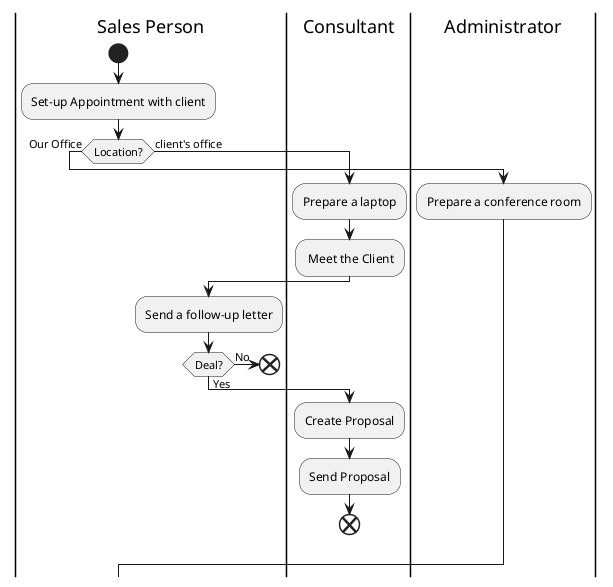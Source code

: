    @startuml ActivityDiagram
   skinparam linetype polyline
   skinparam linetype ortho
   |Sales Person|
   start
   :Set-up Appointment with client;
   if (Location?) then (Our Office)
   |Consultant|
   |Administrator|
   :Prepare a conference room;
   |Sales Person|
   else (client's office)
   |Consultant|
   :Prepare a laptop;
   : Meet the Client;
   |Sales Person|
   :Send a follow-up letter;
   if (Deal?) then (Yes)
   |Consultant|
   :Create Proposal;
   :Send Proposal;
   end
   |Sales Person|
   else(No)
   end
   |Consultant|
   @enduml

